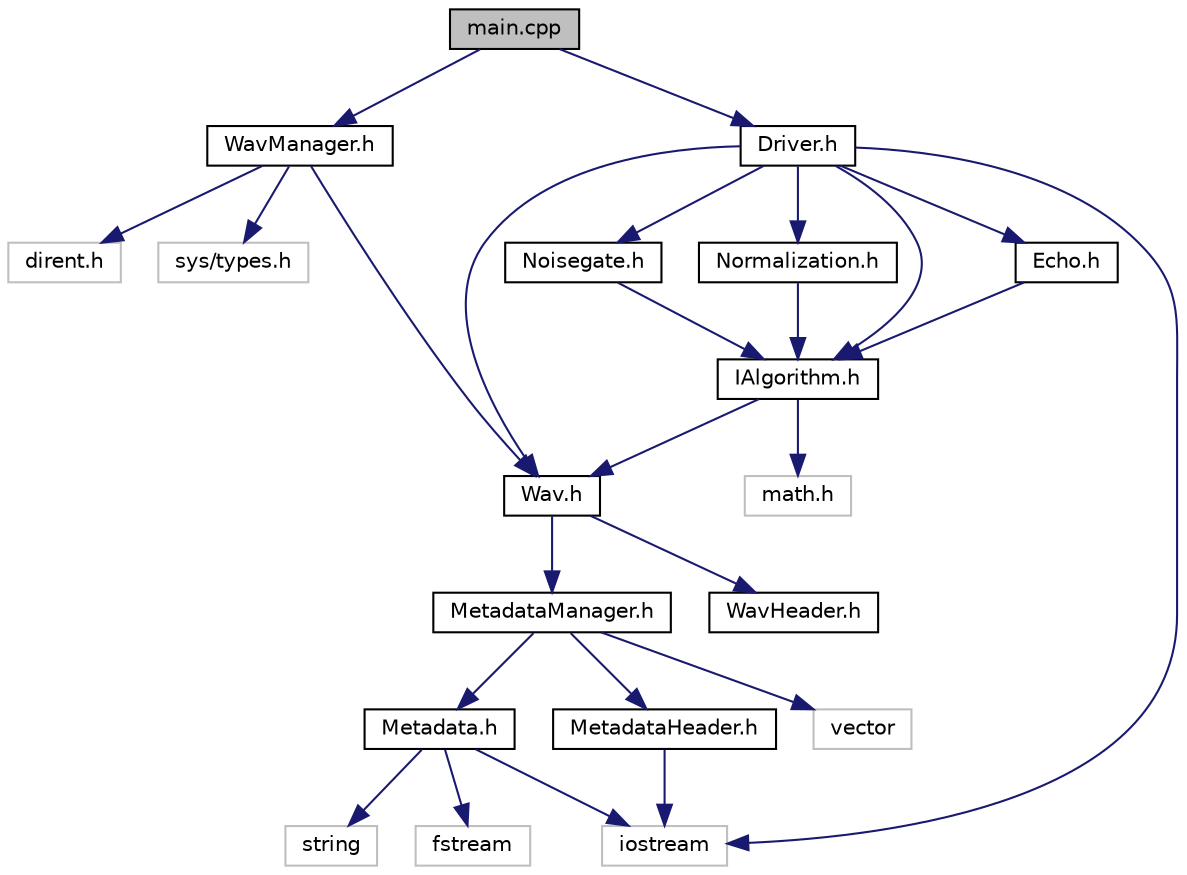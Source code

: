 digraph "main.cpp"
{
  edge [fontname="Helvetica",fontsize="10",labelfontname="Helvetica",labelfontsize="10"];
  node [fontname="Helvetica",fontsize="10",shape=record];
  Node0 [label="main.cpp",height=0.2,width=0.4,color="black", fillcolor="grey75", style="filled", fontcolor="black"];
  Node0 -> Node1 [color="midnightblue",fontsize="10",style="solid",fontname="Helvetica"];
  Node1 [label="WavManager.h",height=0.2,width=0.4,color="black", fillcolor="white", style="filled",URL="$WavManager_8h_source.html"];
  Node1 -> Node2 [color="midnightblue",fontsize="10",style="solid",fontname="Helvetica"];
  Node2 [label="dirent.h",height=0.2,width=0.4,color="grey75", fillcolor="white", style="filled"];
  Node1 -> Node3 [color="midnightblue",fontsize="10",style="solid",fontname="Helvetica"];
  Node3 [label="sys/types.h",height=0.2,width=0.4,color="grey75", fillcolor="white", style="filled"];
  Node1 -> Node4 [color="midnightblue",fontsize="10",style="solid",fontname="Helvetica"];
  Node4 [label="Wav.h",height=0.2,width=0.4,color="black", fillcolor="white", style="filled",URL="$Wav_8h_source.html"];
  Node4 -> Node5 [color="midnightblue",fontsize="10",style="solid",fontname="Helvetica"];
  Node5 [label="WavHeader.h",height=0.2,width=0.4,color="black", fillcolor="white", style="filled",URL="$WavHeader_8h_source.html"];
  Node4 -> Node6 [color="midnightblue",fontsize="10",style="solid",fontname="Helvetica"];
  Node6 [label="MetadataManager.h",height=0.2,width=0.4,color="black", fillcolor="white", style="filled",URL="$MetadataManager_8h_source.html"];
  Node6 -> Node7 [color="midnightblue",fontsize="10",style="solid",fontname="Helvetica"];
  Node7 [label="vector",height=0.2,width=0.4,color="grey75", fillcolor="white", style="filled"];
  Node6 -> Node8 [color="midnightblue",fontsize="10",style="solid",fontname="Helvetica"];
  Node8 [label="Metadata.h",height=0.2,width=0.4,color="black", fillcolor="white", style="filled",URL="$Metadata_8h_source.html"];
  Node8 -> Node9 [color="midnightblue",fontsize="10",style="solid",fontname="Helvetica"];
  Node9 [label="fstream",height=0.2,width=0.4,color="grey75", fillcolor="white", style="filled"];
  Node8 -> Node10 [color="midnightblue",fontsize="10",style="solid",fontname="Helvetica"];
  Node10 [label="string",height=0.2,width=0.4,color="grey75", fillcolor="white", style="filled"];
  Node8 -> Node11 [color="midnightblue",fontsize="10",style="solid",fontname="Helvetica"];
  Node11 [label="iostream",height=0.2,width=0.4,color="grey75", fillcolor="white", style="filled"];
  Node6 -> Node12 [color="midnightblue",fontsize="10",style="solid",fontname="Helvetica"];
  Node12 [label="MetadataHeader.h",height=0.2,width=0.4,color="black", fillcolor="white", style="filled",URL="$MetadataHeader_8h_source.html"];
  Node12 -> Node11 [color="midnightblue",fontsize="10",style="solid",fontname="Helvetica"];
  Node0 -> Node13 [color="midnightblue",fontsize="10",style="solid",fontname="Helvetica"];
  Node13 [label="Driver.h",height=0.2,width=0.4,color="black", fillcolor="white", style="filled",URL="$Driver_8h_source.html"];
  Node13 -> Node11 [color="midnightblue",fontsize="10",style="solid",fontname="Helvetica"];
  Node13 -> Node4 [color="midnightblue",fontsize="10",style="solid",fontname="Helvetica"];
  Node13 -> Node14 [color="midnightblue",fontsize="10",style="solid",fontname="Helvetica"];
  Node14 [label="IAlgorithm.h",height=0.2,width=0.4,color="black", fillcolor="white", style="filled",URL="$IAlgorithm_8h_source.html"];
  Node14 -> Node15 [color="midnightblue",fontsize="10",style="solid",fontname="Helvetica"];
  Node15 [label="math.h",height=0.2,width=0.4,color="grey75", fillcolor="white", style="filled"];
  Node14 -> Node4 [color="midnightblue",fontsize="10",style="solid",fontname="Helvetica"];
  Node13 -> Node16 [color="midnightblue",fontsize="10",style="solid",fontname="Helvetica"];
  Node16 [label="Echo.h",height=0.2,width=0.4,color="black", fillcolor="white", style="filled",URL="$Echo_8h_source.html"];
  Node16 -> Node14 [color="midnightblue",fontsize="10",style="solid",fontname="Helvetica"];
  Node13 -> Node17 [color="midnightblue",fontsize="10",style="solid",fontname="Helvetica"];
  Node17 [label="Noisegate.h",height=0.2,width=0.4,color="black", fillcolor="white", style="filled",URL="$Noisegate_8h_source.html"];
  Node17 -> Node14 [color="midnightblue",fontsize="10",style="solid",fontname="Helvetica"];
  Node13 -> Node18 [color="midnightblue",fontsize="10",style="solid",fontname="Helvetica"];
  Node18 [label="Normalization.h",height=0.2,width=0.4,color="black", fillcolor="white", style="filled",URL="$Normalization_8h_source.html"];
  Node18 -> Node14 [color="midnightblue",fontsize="10",style="solid",fontname="Helvetica"];
}
